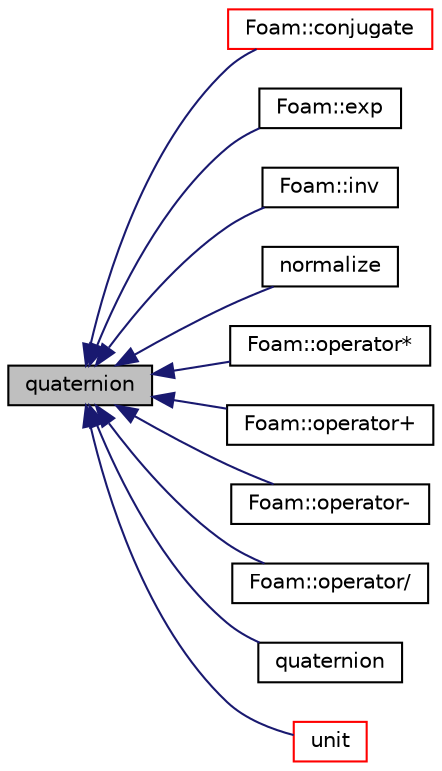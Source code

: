 digraph "quaternion"
{
  bgcolor="transparent";
  edge [fontname="Helvetica",fontsize="10",labelfontname="Helvetica",labelfontsize="10"];
  node [fontname="Helvetica",fontsize="10",shape=record];
  rankdir="LR";
  Node1 [label="quaternion",height=0.2,width=0.4,color="black", fillcolor="grey75", style="filled", fontcolor="black"];
  Node1 -> Node2 [dir="back",color="midnightblue",fontsize="10",style="solid",fontname="Helvetica"];
  Node2 [label="Foam::conjugate",height=0.2,width=0.4,color="red",URL="$a10936.html#ad09d60e9d059b4444d1c703dd7f19ea5",tooltip="Return the conjugate of the given quaternion. "];
  Node1 -> Node3 [dir="back",color="midnightblue",fontsize="10",style="solid",fontname="Helvetica"];
  Node3 [label="Foam::exp",height=0.2,width=0.4,color="black",URL="$a10936.html#a733c206623204e615acf6b84cd41b911",tooltip="Exponent of a quaternion. "];
  Node1 -> Node4 [dir="back",color="midnightblue",fontsize="10",style="solid",fontname="Helvetica"];
  Node4 [label="Foam::inv",height=0.2,width=0.4,color="black",URL="$a10936.html#a0309a86559573a27aeb5a706f9fe7b02",tooltip="Return the inverse of the given quaternion. "];
  Node1 -> Node5 [dir="back",color="midnightblue",fontsize="10",style="solid",fontname="Helvetica"];
  Node5 [label="normalize",height=0.2,width=0.4,color="black",URL="$a02109.html#acd0de676568888d848beb97dcc53ae47"];
  Node1 -> Node6 [dir="back",color="midnightblue",fontsize="10",style="solid",fontname="Helvetica"];
  Node6 [label="Foam::operator*",height=0.2,width=0.4,color="black",URL="$a10936.html#a1a97802e4a7d20b0101b21b94baec802"];
  Node1 -> Node7 [dir="back",color="midnightblue",fontsize="10",style="solid",fontname="Helvetica"];
  Node7 [label="Foam::operator+",height=0.2,width=0.4,color="black",URL="$a10936.html#a46c9cab4fef0262c77e300ac44182fc7"];
  Node1 -> Node8 [dir="back",color="midnightblue",fontsize="10",style="solid",fontname="Helvetica"];
  Node8 [label="Foam::operator-",height=0.2,width=0.4,color="black",URL="$a10936.html#a94fd88bca6e309854ca0ed64fd00e704"];
  Node1 -> Node9 [dir="back",color="midnightblue",fontsize="10",style="solid",fontname="Helvetica"];
  Node9 [label="Foam::operator/",height=0.2,width=0.4,color="black",URL="$a10936.html#a0932249ae3d87d3601be0b57a117bfff"];
  Node1 -> Node10 [dir="back",color="midnightblue",fontsize="10",style="solid",fontname="Helvetica"];
  Node10 [label="quaternion",height=0.2,width=0.4,color="black",URL="$a02109.html#abd468757cb47a5a8d1e8a07acca98cee",tooltip="Construct a rotation quaternion given the direction d. "];
  Node1 -> Node11 [dir="back",color="midnightblue",fontsize="10",style="solid",fontname="Helvetica"];
  Node11 [label="unit",height=0.2,width=0.4,color="red",URL="$a02109.html#a6611307b0ec00fecc44b58f6546cceb0",tooltip="Return the unit quaternion (versor) from the given vector. "];
}
